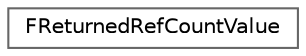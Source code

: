 digraph "Graphical Class Hierarchy"
{
 // INTERACTIVE_SVG=YES
 // LATEX_PDF_SIZE
  bgcolor="transparent";
  edge [fontname=Helvetica,fontsize=10,labelfontname=Helvetica,labelfontsize=10];
  node [fontname=Helvetica,fontsize=10,shape=box,height=0.2,width=0.4];
  rankdir="LR";
  Node0 [id="Node000000",label="FReturnedRefCountValue",height=0.2,width=0.4,color="grey40", fillcolor="white", style="filled",URL="$d3/ddb/structFReturnedRefCountValue.html",tooltip="Simple wrapper class which holds a refcount; emits a deprecation warning when accessed."];
}
